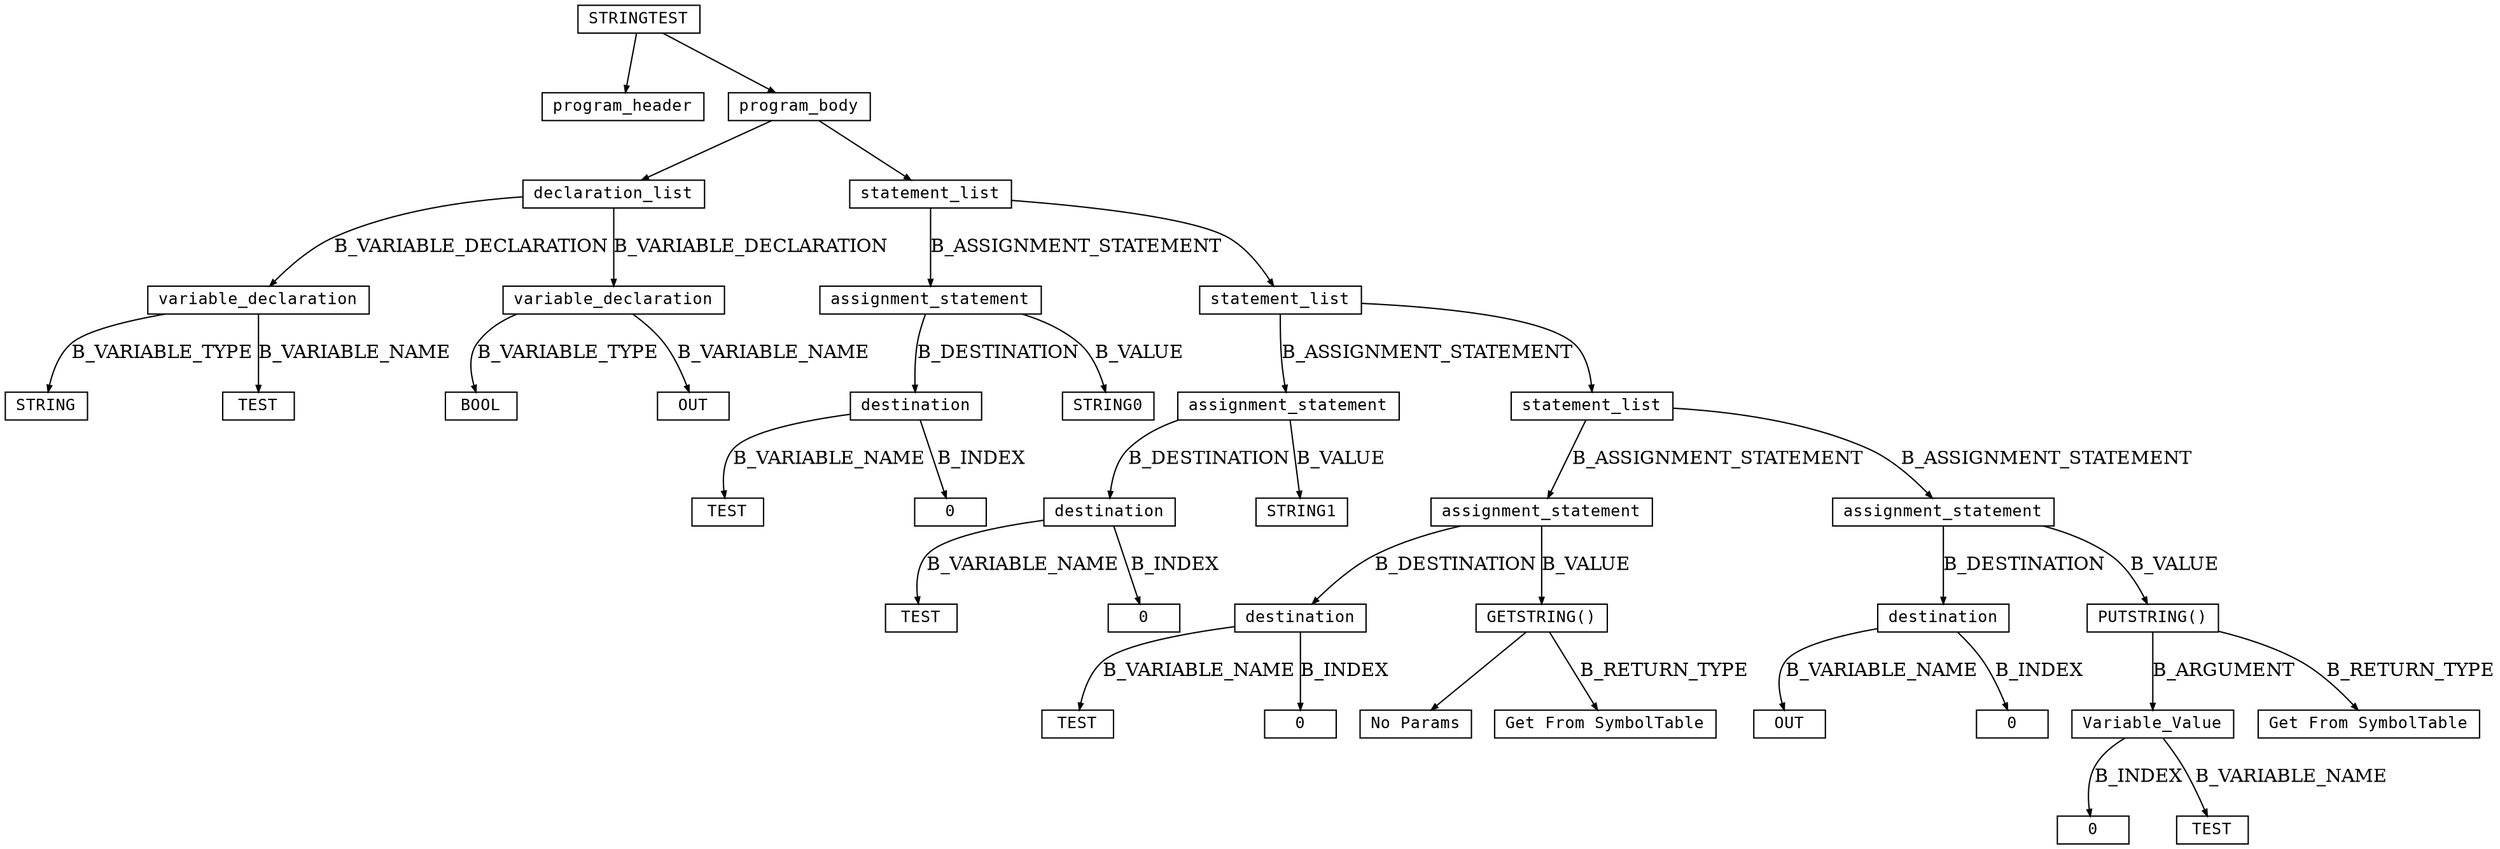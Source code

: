 digraph parsetree {
  node [shape=box, fontsize=12, fontname="Courier", height=.1];
  ranksep=.6;
  edge [arrowsize=.5]
  node1 [label="STRINGTEST"]
  node2 [label="program_header"]
  node1 -> node2 [ label= "" ];
  node3 [label="program_body"]
  node1 -> node3 [ label= "" ];
  node4 [label="declaration_list"]
  node3 -> node4 [ label= "" ];
  node5 [label="statement_list"]
  node3 -> node5 [ label= "" ];
  node6 [label="variable_declaration"]
  node4 -> node6 [ label= "B_VARIABLE_DECLARATION" ];
  node7 [label="variable_declaration"]
  node4 -> node7 [ label= "B_VARIABLE_DECLARATION" ];
  node8 [label="assignment_statement"]
  node5 -> node8 [ label= "B_ASSIGNMENT_STATEMENT" ];
  node9 [label="statement_list"]
  node5 -> node9 [ label= "" ];
  node10 [label="STRING"]
  node6 -> node10 [ label= "B_VARIABLE_TYPE" ];
  node11 [label="TEST"]
  node6 -> node11 [ label= "B_VARIABLE_NAME" ];
  node12 [label="BOOL"]
  node7 -> node12 [ label= "B_VARIABLE_TYPE" ];
  node13 [label="OUT"]
  node7 -> node13 [ label= "B_VARIABLE_NAME" ];
  node14 [label="destination"]
  node8 -> node14 [ label= "B_DESTINATION" ];
  node15 [label="STRING0"]
  node8 -> node15 [ label= "B_VALUE" ];
  node16 [label="assignment_statement"]
  node9 -> node16 [ label= "B_ASSIGNMENT_STATEMENT" ];
  node17 [label="statement_list"]
  node9 -> node17 [ label= "" ];
  node18 [label="TEST"]
  node14 -> node18 [ label= "B_VARIABLE_NAME" ];
  node19 [label="0"]
  node14 -> node19 [ label= "B_INDEX" ];
  node20 [label="destination"]
  node16 -> node20 [ label= "B_DESTINATION" ];
  node21 [label="STRING1"]
  node16 -> node21 [ label= "B_VALUE" ];
  node22 [label="assignment_statement"]
  node17 -> node22 [ label= "B_ASSIGNMENT_STATEMENT" ];
  node23 [label="assignment_statement"]
  node17 -> node23 [ label= "B_ASSIGNMENT_STATEMENT" ];
  node24 [label="TEST"]
  node20 -> node24 [ label= "B_VARIABLE_NAME" ];
  node25 [label="0"]
  node20 -> node25 [ label= "B_INDEX" ];
  node26 [label="destination"]
  node22 -> node26 [ label= "B_DESTINATION" ];
  node27 [label="GETSTRING()"]
  node22 -> node27 [ label= "B_VALUE" ];
  node28 [label="destination"]
  node23 -> node28 [ label= "B_DESTINATION" ];
  node29 [label="PUTSTRING()"]
  node23 -> node29 [ label= "B_VALUE" ];
  node30 [label="TEST"]
  node26 -> node30 [ label= "B_VARIABLE_NAME" ];
  node31 [label="0"]
  node26 -> node31 [ label= "B_INDEX" ];
  node32 [label="No Params"]
  node27 -> node32 [ label= "" ];
  node33 [label="Get From SymbolTable"]
  node27 -> node33 [ label= "B_RETURN_TYPE" ];
  node34 [label="OUT"]
  node28 -> node34 [ label= "B_VARIABLE_NAME" ];
  node35 [label="0"]
  node28 -> node35 [ label= "B_INDEX" ];
  node36 [label="Variable_Value"]
  node29 -> node36 [ label= "B_ARGUMENT" ];
  node37 [label="Get From SymbolTable"]
  node29 -> node37 [ label= "B_RETURN_TYPE" ];
  node38 [label="0"]
  node36 -> node38 [ label= "B_INDEX" ];
  node39 [label="TEST"]
  node36 -> node39 [ label= "B_VARIABLE_NAME" ];
}
